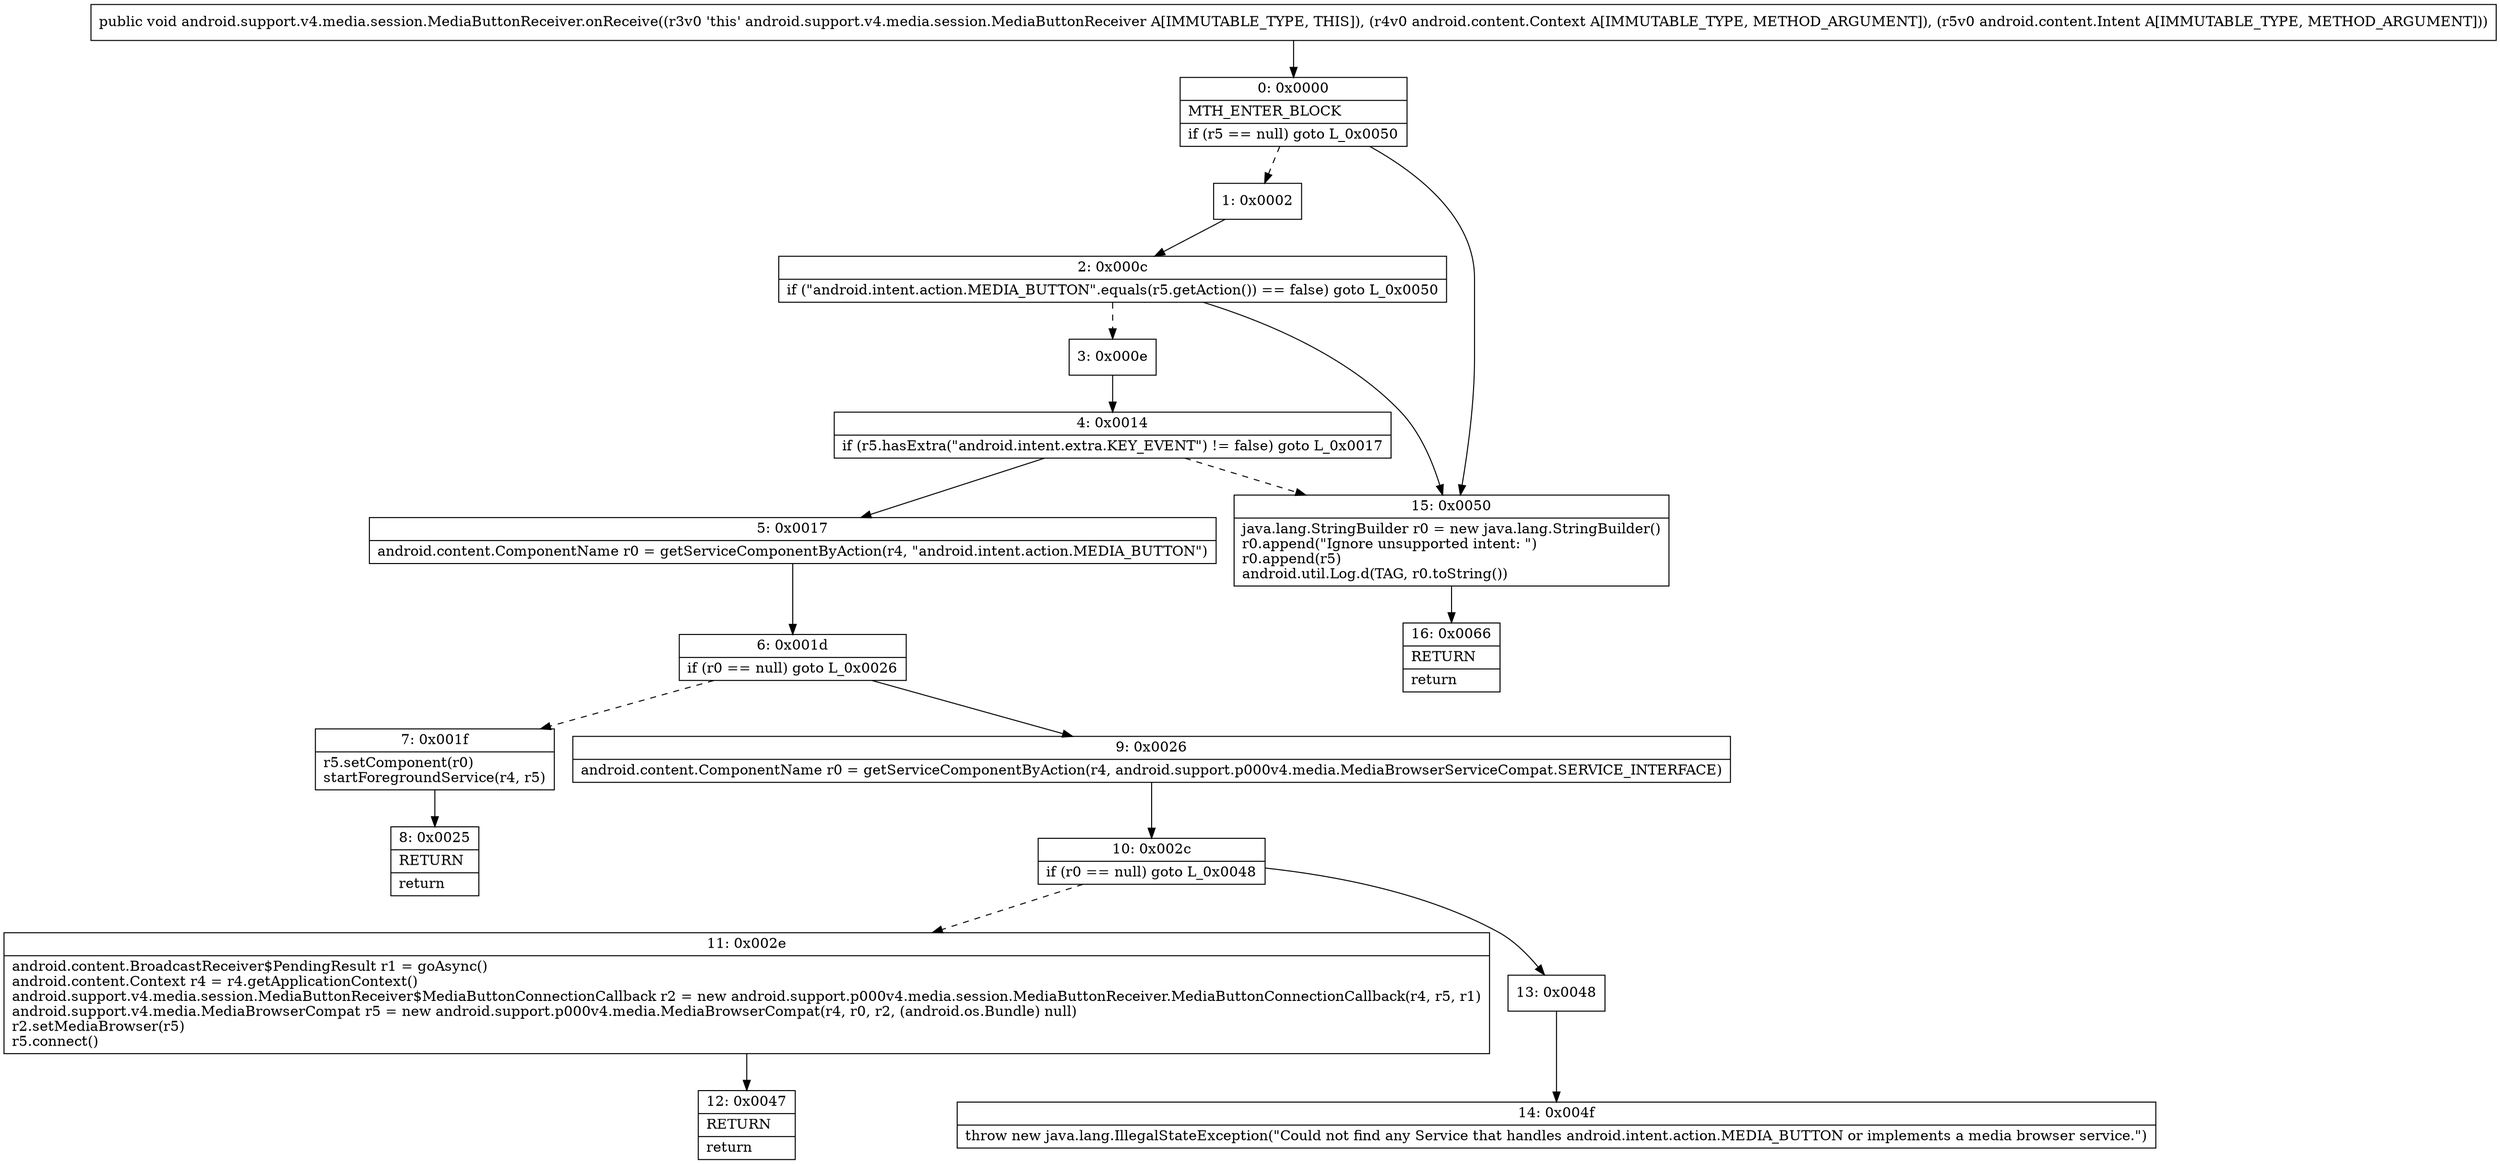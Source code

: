 digraph "CFG forandroid.support.v4.media.session.MediaButtonReceiver.onReceive(Landroid\/content\/Context;Landroid\/content\/Intent;)V" {
Node_0 [shape=record,label="{0\:\ 0x0000|MTH_ENTER_BLOCK\l|if (r5 == null) goto L_0x0050\l}"];
Node_1 [shape=record,label="{1\:\ 0x0002}"];
Node_2 [shape=record,label="{2\:\ 0x000c|if (\"android.intent.action.MEDIA_BUTTON\".equals(r5.getAction()) == false) goto L_0x0050\l}"];
Node_3 [shape=record,label="{3\:\ 0x000e}"];
Node_4 [shape=record,label="{4\:\ 0x0014|if (r5.hasExtra(\"android.intent.extra.KEY_EVENT\") != false) goto L_0x0017\l}"];
Node_5 [shape=record,label="{5\:\ 0x0017|android.content.ComponentName r0 = getServiceComponentByAction(r4, \"android.intent.action.MEDIA_BUTTON\")\l}"];
Node_6 [shape=record,label="{6\:\ 0x001d|if (r0 == null) goto L_0x0026\l}"];
Node_7 [shape=record,label="{7\:\ 0x001f|r5.setComponent(r0)\lstartForegroundService(r4, r5)\l}"];
Node_8 [shape=record,label="{8\:\ 0x0025|RETURN\l|return\l}"];
Node_9 [shape=record,label="{9\:\ 0x0026|android.content.ComponentName r0 = getServiceComponentByAction(r4, android.support.p000v4.media.MediaBrowserServiceCompat.SERVICE_INTERFACE)\l}"];
Node_10 [shape=record,label="{10\:\ 0x002c|if (r0 == null) goto L_0x0048\l}"];
Node_11 [shape=record,label="{11\:\ 0x002e|android.content.BroadcastReceiver$PendingResult r1 = goAsync()\landroid.content.Context r4 = r4.getApplicationContext()\landroid.support.v4.media.session.MediaButtonReceiver$MediaButtonConnectionCallback r2 = new android.support.p000v4.media.session.MediaButtonReceiver.MediaButtonConnectionCallback(r4, r5, r1)\landroid.support.v4.media.MediaBrowserCompat r5 = new android.support.p000v4.media.MediaBrowserCompat(r4, r0, r2, (android.os.Bundle) null)\lr2.setMediaBrowser(r5)\lr5.connect()\l}"];
Node_12 [shape=record,label="{12\:\ 0x0047|RETURN\l|return\l}"];
Node_13 [shape=record,label="{13\:\ 0x0048}"];
Node_14 [shape=record,label="{14\:\ 0x004f|throw new java.lang.IllegalStateException(\"Could not find any Service that handles android.intent.action.MEDIA_BUTTON or implements a media browser service.\")\l}"];
Node_15 [shape=record,label="{15\:\ 0x0050|java.lang.StringBuilder r0 = new java.lang.StringBuilder()\lr0.append(\"Ignore unsupported intent: \")\lr0.append(r5)\landroid.util.Log.d(TAG, r0.toString())\l}"];
Node_16 [shape=record,label="{16\:\ 0x0066|RETURN\l|return\l}"];
MethodNode[shape=record,label="{public void android.support.v4.media.session.MediaButtonReceiver.onReceive((r3v0 'this' android.support.v4.media.session.MediaButtonReceiver A[IMMUTABLE_TYPE, THIS]), (r4v0 android.content.Context A[IMMUTABLE_TYPE, METHOD_ARGUMENT]), (r5v0 android.content.Intent A[IMMUTABLE_TYPE, METHOD_ARGUMENT])) }"];
MethodNode -> Node_0;
Node_0 -> Node_1[style=dashed];
Node_0 -> Node_15;
Node_1 -> Node_2;
Node_2 -> Node_3[style=dashed];
Node_2 -> Node_15;
Node_3 -> Node_4;
Node_4 -> Node_5;
Node_4 -> Node_15[style=dashed];
Node_5 -> Node_6;
Node_6 -> Node_7[style=dashed];
Node_6 -> Node_9;
Node_7 -> Node_8;
Node_9 -> Node_10;
Node_10 -> Node_11[style=dashed];
Node_10 -> Node_13;
Node_11 -> Node_12;
Node_13 -> Node_14;
Node_15 -> Node_16;
}


